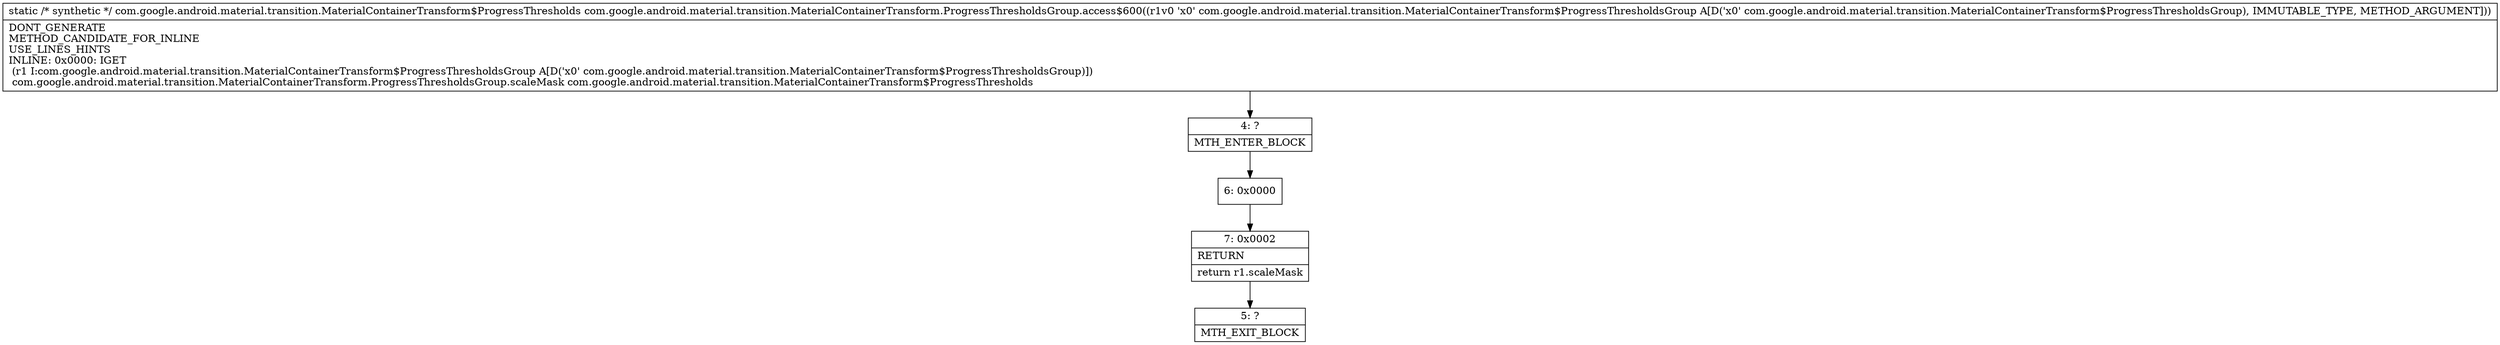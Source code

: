 digraph "CFG forcom.google.android.material.transition.MaterialContainerTransform.ProgressThresholdsGroup.access$600(Lcom\/google\/android\/material\/transition\/MaterialContainerTransform$ProgressThresholdsGroup;)Lcom\/google\/android\/material\/transition\/MaterialContainerTransform$ProgressThresholds;" {
Node_4 [shape=record,label="{4\:\ ?|MTH_ENTER_BLOCK\l}"];
Node_6 [shape=record,label="{6\:\ 0x0000}"];
Node_7 [shape=record,label="{7\:\ 0x0002|RETURN\l|return r1.scaleMask\l}"];
Node_5 [shape=record,label="{5\:\ ?|MTH_EXIT_BLOCK\l}"];
MethodNode[shape=record,label="{static \/* synthetic *\/ com.google.android.material.transition.MaterialContainerTransform$ProgressThresholds com.google.android.material.transition.MaterialContainerTransform.ProgressThresholdsGroup.access$600((r1v0 'x0' com.google.android.material.transition.MaterialContainerTransform$ProgressThresholdsGroup A[D('x0' com.google.android.material.transition.MaterialContainerTransform$ProgressThresholdsGroup), IMMUTABLE_TYPE, METHOD_ARGUMENT]))  | DONT_GENERATE\lMETHOD_CANDIDATE_FOR_INLINE\lUSE_LINES_HINTS\lINLINE: 0x0000: IGET  \l  (r1 I:com.google.android.material.transition.MaterialContainerTransform$ProgressThresholdsGroup A[D('x0' com.google.android.material.transition.MaterialContainerTransform$ProgressThresholdsGroup)])\l com.google.android.material.transition.MaterialContainerTransform.ProgressThresholdsGroup.scaleMask com.google.android.material.transition.MaterialContainerTransform$ProgressThresholds\l}"];
MethodNode -> Node_4;Node_4 -> Node_6;
Node_6 -> Node_7;
Node_7 -> Node_5;
}

